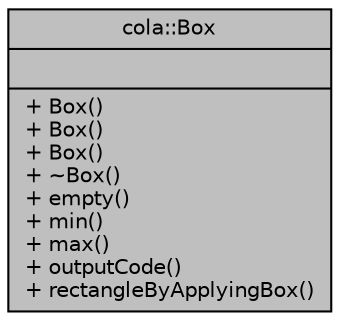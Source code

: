 digraph "cola::Box"
{
  edge [fontname="Helvetica",fontsize="10",labelfontname="Helvetica",labelfontsize="10"];
  node [fontname="Helvetica",fontsize="10",shape=record];
  Node1 [label="{cola::Box\n||+ Box()\l+ Box()\l+ Box()\l+ ~Box()\l+ empty()\l+ min()\l+ max()\l+ outputCode()\l+ rectangleByApplyingBox()\l}",height=0.2,width=0.4,color="black", fillcolor="grey75", style="filled", fontcolor="black"];
}
